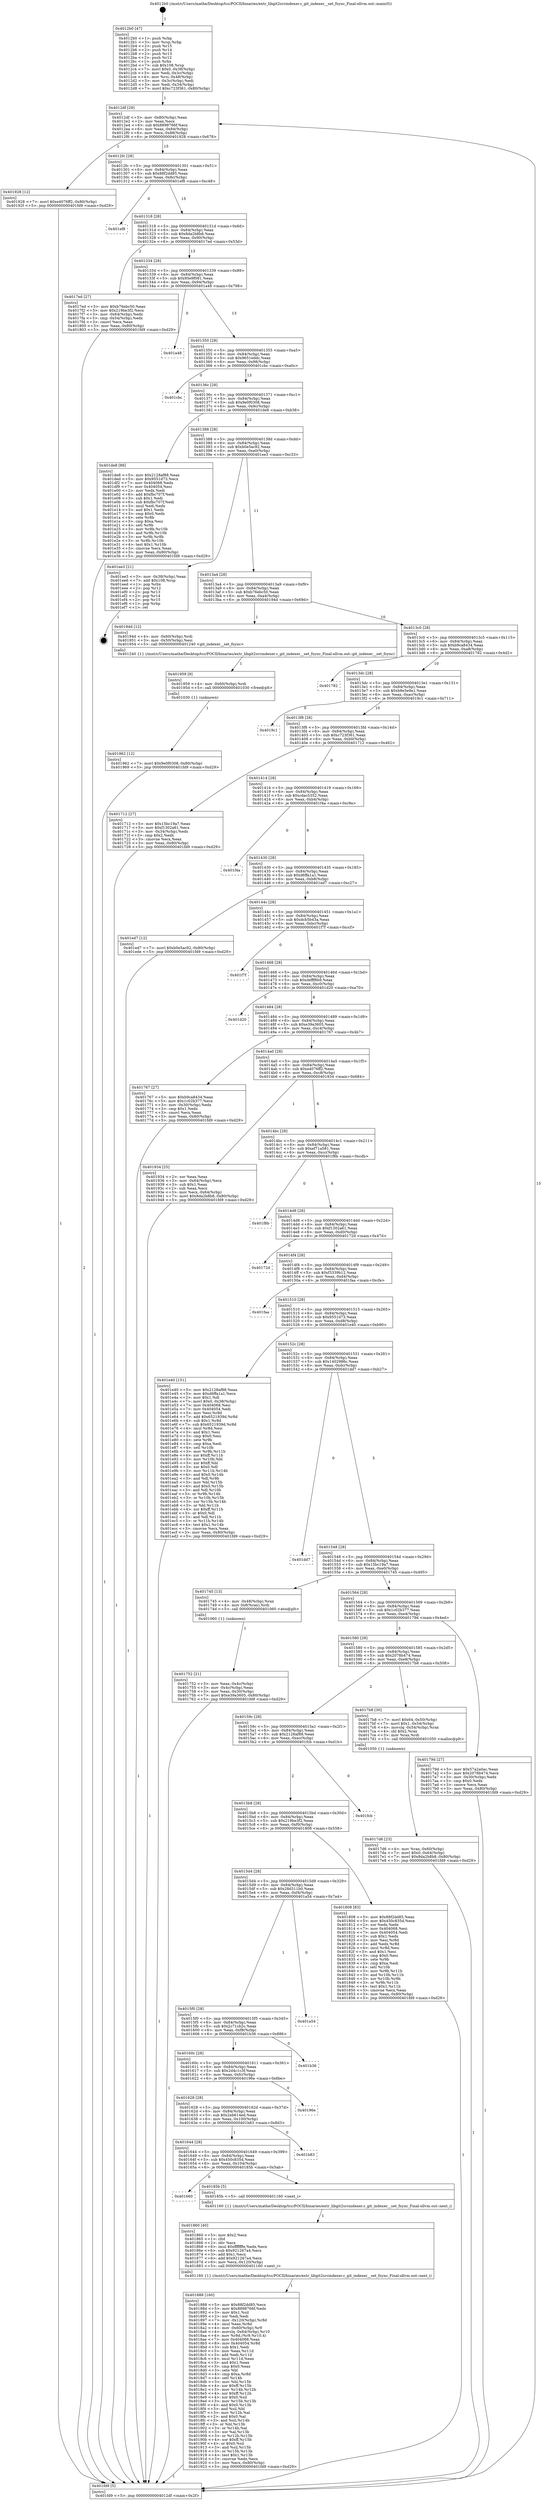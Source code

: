 digraph "0x4012b0" {
  label = "0x4012b0 (/mnt/c/Users/mathe/Desktop/tcc/POCII/binaries/extr_libgit2srcindexer.c_git_indexer__set_fsync_Final-ollvm.out::main(0))"
  labelloc = "t"
  node[shape=record]

  Entry [label="",width=0.3,height=0.3,shape=circle,fillcolor=black,style=filled]
  "0x4012df" [label="{
     0x4012df [29]\l
     | [instrs]\l
     &nbsp;&nbsp;0x4012df \<+3\>: mov -0x80(%rbp),%eax\l
     &nbsp;&nbsp;0x4012e2 \<+2\>: mov %eax,%ecx\l
     &nbsp;&nbsp;0x4012e4 \<+6\>: sub $0x8898766f,%ecx\l
     &nbsp;&nbsp;0x4012ea \<+6\>: mov %eax,-0x84(%rbp)\l
     &nbsp;&nbsp;0x4012f0 \<+6\>: mov %ecx,-0x88(%rbp)\l
     &nbsp;&nbsp;0x4012f6 \<+6\>: je 0000000000401928 \<main+0x678\>\l
  }"]
  "0x401928" [label="{
     0x401928 [12]\l
     | [instrs]\l
     &nbsp;&nbsp;0x401928 \<+7\>: movl $0xe4076ff2,-0x80(%rbp)\l
     &nbsp;&nbsp;0x40192f \<+5\>: jmp 0000000000401fd9 \<main+0xd29\>\l
  }"]
  "0x4012fc" [label="{
     0x4012fc [28]\l
     | [instrs]\l
     &nbsp;&nbsp;0x4012fc \<+5\>: jmp 0000000000401301 \<main+0x51\>\l
     &nbsp;&nbsp;0x401301 \<+6\>: mov -0x84(%rbp),%eax\l
     &nbsp;&nbsp;0x401307 \<+5\>: sub $0x88f2dd85,%eax\l
     &nbsp;&nbsp;0x40130c \<+6\>: mov %eax,-0x8c(%rbp)\l
     &nbsp;&nbsp;0x401312 \<+6\>: je 0000000000401ef8 \<main+0xc48\>\l
  }"]
  Exit [label="",width=0.3,height=0.3,shape=circle,fillcolor=black,style=filled,peripheries=2]
  "0x401ef8" [label="{
     0x401ef8\l
  }", style=dashed]
  "0x401318" [label="{
     0x401318 [28]\l
     | [instrs]\l
     &nbsp;&nbsp;0x401318 \<+5\>: jmp 000000000040131d \<main+0x6d\>\l
     &nbsp;&nbsp;0x40131d \<+6\>: mov -0x84(%rbp),%eax\l
     &nbsp;&nbsp;0x401323 \<+5\>: sub $0x8da2b8b8,%eax\l
     &nbsp;&nbsp;0x401328 \<+6\>: mov %eax,-0x90(%rbp)\l
     &nbsp;&nbsp;0x40132e \<+6\>: je 00000000004017ed \<main+0x53d\>\l
  }"]
  "0x401962" [label="{
     0x401962 [12]\l
     | [instrs]\l
     &nbsp;&nbsp;0x401962 \<+7\>: movl $0x9e0f0308,-0x80(%rbp)\l
     &nbsp;&nbsp;0x401969 \<+5\>: jmp 0000000000401fd9 \<main+0xd29\>\l
  }"]
  "0x4017ed" [label="{
     0x4017ed [27]\l
     | [instrs]\l
     &nbsp;&nbsp;0x4017ed \<+5\>: mov $0xb76ebc50,%eax\l
     &nbsp;&nbsp;0x4017f2 \<+5\>: mov $0x219be3f2,%ecx\l
     &nbsp;&nbsp;0x4017f7 \<+3\>: mov -0x64(%rbp),%edx\l
     &nbsp;&nbsp;0x4017fa \<+3\>: cmp -0x54(%rbp),%edx\l
     &nbsp;&nbsp;0x4017fd \<+3\>: cmovl %ecx,%eax\l
     &nbsp;&nbsp;0x401800 \<+3\>: mov %eax,-0x80(%rbp)\l
     &nbsp;&nbsp;0x401803 \<+5\>: jmp 0000000000401fd9 \<main+0xd29\>\l
  }"]
  "0x401334" [label="{
     0x401334 [28]\l
     | [instrs]\l
     &nbsp;&nbsp;0x401334 \<+5\>: jmp 0000000000401339 \<main+0x89\>\l
     &nbsp;&nbsp;0x401339 \<+6\>: mov -0x84(%rbp),%eax\l
     &nbsp;&nbsp;0x40133f \<+5\>: sub $0x95e9f081,%eax\l
     &nbsp;&nbsp;0x401344 \<+6\>: mov %eax,-0x94(%rbp)\l
     &nbsp;&nbsp;0x40134a \<+6\>: je 0000000000401a48 \<main+0x798\>\l
  }"]
  "0x401959" [label="{
     0x401959 [9]\l
     | [instrs]\l
     &nbsp;&nbsp;0x401959 \<+4\>: mov -0x60(%rbp),%rdi\l
     &nbsp;&nbsp;0x40195d \<+5\>: call 0000000000401030 \<free@plt\>\l
     | [calls]\l
     &nbsp;&nbsp;0x401030 \{1\} (unknown)\l
  }"]
  "0x401a48" [label="{
     0x401a48\l
  }", style=dashed]
  "0x401350" [label="{
     0x401350 [28]\l
     | [instrs]\l
     &nbsp;&nbsp;0x401350 \<+5\>: jmp 0000000000401355 \<main+0xa5\>\l
     &nbsp;&nbsp;0x401355 \<+6\>: mov -0x84(%rbp),%eax\l
     &nbsp;&nbsp;0x40135b \<+5\>: sub $0x9651eddc,%eax\l
     &nbsp;&nbsp;0x401360 \<+6\>: mov %eax,-0x98(%rbp)\l
     &nbsp;&nbsp;0x401366 \<+6\>: je 0000000000401cbc \<main+0xa0c\>\l
  }"]
  "0x401888" [label="{
     0x401888 [160]\l
     | [instrs]\l
     &nbsp;&nbsp;0x401888 \<+5\>: mov $0x88f2dd85,%ecx\l
     &nbsp;&nbsp;0x40188d \<+5\>: mov $0x8898766f,%edx\l
     &nbsp;&nbsp;0x401892 \<+3\>: mov $0x1,%sil\l
     &nbsp;&nbsp;0x401895 \<+2\>: xor %edi,%edi\l
     &nbsp;&nbsp;0x401897 \<+7\>: mov -0x120(%rbp),%r8d\l
     &nbsp;&nbsp;0x40189e \<+4\>: imul %eax,%r8d\l
     &nbsp;&nbsp;0x4018a2 \<+4\>: mov -0x60(%rbp),%r9\l
     &nbsp;&nbsp;0x4018a6 \<+4\>: movslq -0x64(%rbp),%r10\l
     &nbsp;&nbsp;0x4018aa \<+4\>: mov %r8d,(%r9,%r10,4)\l
     &nbsp;&nbsp;0x4018ae \<+7\>: mov 0x404068,%eax\l
     &nbsp;&nbsp;0x4018b5 \<+8\>: mov 0x404054,%r8d\l
     &nbsp;&nbsp;0x4018bd \<+3\>: sub $0x1,%edi\l
     &nbsp;&nbsp;0x4018c0 \<+3\>: mov %eax,%r11d\l
     &nbsp;&nbsp;0x4018c3 \<+3\>: add %edi,%r11d\l
     &nbsp;&nbsp;0x4018c6 \<+4\>: imul %r11d,%eax\l
     &nbsp;&nbsp;0x4018ca \<+3\>: and $0x1,%eax\l
     &nbsp;&nbsp;0x4018cd \<+3\>: cmp $0x0,%eax\l
     &nbsp;&nbsp;0x4018d0 \<+3\>: sete %bl\l
     &nbsp;&nbsp;0x4018d3 \<+4\>: cmp $0xa,%r8d\l
     &nbsp;&nbsp;0x4018d7 \<+4\>: setl %r14b\l
     &nbsp;&nbsp;0x4018db \<+3\>: mov %bl,%r15b\l
     &nbsp;&nbsp;0x4018de \<+4\>: xor $0xff,%r15b\l
     &nbsp;&nbsp;0x4018e2 \<+3\>: mov %r14b,%r12b\l
     &nbsp;&nbsp;0x4018e5 \<+4\>: xor $0xff,%r12b\l
     &nbsp;&nbsp;0x4018e9 \<+4\>: xor $0x0,%sil\l
     &nbsp;&nbsp;0x4018ed \<+3\>: mov %r15b,%r13b\l
     &nbsp;&nbsp;0x4018f0 \<+4\>: and $0x0,%r13b\l
     &nbsp;&nbsp;0x4018f4 \<+3\>: and %sil,%bl\l
     &nbsp;&nbsp;0x4018f7 \<+3\>: mov %r12b,%al\l
     &nbsp;&nbsp;0x4018fa \<+2\>: and $0x0,%al\l
     &nbsp;&nbsp;0x4018fc \<+3\>: and %sil,%r14b\l
     &nbsp;&nbsp;0x4018ff \<+3\>: or %bl,%r13b\l
     &nbsp;&nbsp;0x401902 \<+3\>: or %r14b,%al\l
     &nbsp;&nbsp;0x401905 \<+3\>: xor %al,%r13b\l
     &nbsp;&nbsp;0x401908 \<+3\>: or %r12b,%r15b\l
     &nbsp;&nbsp;0x40190b \<+4\>: xor $0xff,%r15b\l
     &nbsp;&nbsp;0x40190f \<+4\>: or $0x0,%sil\l
     &nbsp;&nbsp;0x401913 \<+3\>: and %sil,%r15b\l
     &nbsp;&nbsp;0x401916 \<+3\>: or %r15b,%r13b\l
     &nbsp;&nbsp;0x401919 \<+4\>: test $0x1,%r13b\l
     &nbsp;&nbsp;0x40191d \<+3\>: cmovne %edx,%ecx\l
     &nbsp;&nbsp;0x401920 \<+3\>: mov %ecx,-0x80(%rbp)\l
     &nbsp;&nbsp;0x401923 \<+5\>: jmp 0000000000401fd9 \<main+0xd29\>\l
  }"]
  "0x401cbc" [label="{
     0x401cbc\l
  }", style=dashed]
  "0x40136c" [label="{
     0x40136c [28]\l
     | [instrs]\l
     &nbsp;&nbsp;0x40136c \<+5\>: jmp 0000000000401371 \<main+0xc1\>\l
     &nbsp;&nbsp;0x401371 \<+6\>: mov -0x84(%rbp),%eax\l
     &nbsp;&nbsp;0x401377 \<+5\>: sub $0x9e0f0308,%eax\l
     &nbsp;&nbsp;0x40137c \<+6\>: mov %eax,-0x9c(%rbp)\l
     &nbsp;&nbsp;0x401382 \<+6\>: je 0000000000401de8 \<main+0xb38\>\l
  }"]
  "0x401860" [label="{
     0x401860 [40]\l
     | [instrs]\l
     &nbsp;&nbsp;0x401860 \<+5\>: mov $0x2,%ecx\l
     &nbsp;&nbsp;0x401865 \<+1\>: cltd\l
     &nbsp;&nbsp;0x401866 \<+2\>: idiv %ecx\l
     &nbsp;&nbsp;0x401868 \<+6\>: imul $0xfffffffe,%edx,%ecx\l
     &nbsp;&nbsp;0x40186e \<+6\>: sub $0x921267a4,%ecx\l
     &nbsp;&nbsp;0x401874 \<+3\>: add $0x1,%ecx\l
     &nbsp;&nbsp;0x401877 \<+6\>: add $0x921267a4,%ecx\l
     &nbsp;&nbsp;0x40187d \<+6\>: mov %ecx,-0x120(%rbp)\l
     &nbsp;&nbsp;0x401883 \<+5\>: call 0000000000401160 \<next_i\>\l
     | [calls]\l
     &nbsp;&nbsp;0x401160 \{1\} (/mnt/c/Users/mathe/Desktop/tcc/POCII/binaries/extr_libgit2srcindexer.c_git_indexer__set_fsync_Final-ollvm.out::next_i)\l
  }"]
  "0x401de8" [label="{
     0x401de8 [88]\l
     | [instrs]\l
     &nbsp;&nbsp;0x401de8 \<+5\>: mov $0x2128af88,%eax\l
     &nbsp;&nbsp;0x401ded \<+5\>: mov $0x9551d73,%ecx\l
     &nbsp;&nbsp;0x401df2 \<+7\>: mov 0x404068,%edx\l
     &nbsp;&nbsp;0x401df9 \<+7\>: mov 0x404054,%esi\l
     &nbsp;&nbsp;0x401e00 \<+2\>: mov %edx,%edi\l
     &nbsp;&nbsp;0x401e02 \<+6\>: add $0xfbc707f,%edi\l
     &nbsp;&nbsp;0x401e08 \<+3\>: sub $0x1,%edi\l
     &nbsp;&nbsp;0x401e0b \<+6\>: sub $0xfbc707f,%edi\l
     &nbsp;&nbsp;0x401e11 \<+3\>: imul %edi,%edx\l
     &nbsp;&nbsp;0x401e14 \<+3\>: and $0x1,%edx\l
     &nbsp;&nbsp;0x401e17 \<+3\>: cmp $0x0,%edx\l
     &nbsp;&nbsp;0x401e1a \<+4\>: sete %r8b\l
     &nbsp;&nbsp;0x401e1e \<+3\>: cmp $0xa,%esi\l
     &nbsp;&nbsp;0x401e21 \<+4\>: setl %r9b\l
     &nbsp;&nbsp;0x401e25 \<+3\>: mov %r8b,%r10b\l
     &nbsp;&nbsp;0x401e28 \<+3\>: and %r9b,%r10b\l
     &nbsp;&nbsp;0x401e2b \<+3\>: xor %r9b,%r8b\l
     &nbsp;&nbsp;0x401e2e \<+3\>: or %r8b,%r10b\l
     &nbsp;&nbsp;0x401e31 \<+4\>: test $0x1,%r10b\l
     &nbsp;&nbsp;0x401e35 \<+3\>: cmovne %ecx,%eax\l
     &nbsp;&nbsp;0x401e38 \<+3\>: mov %eax,-0x80(%rbp)\l
     &nbsp;&nbsp;0x401e3b \<+5\>: jmp 0000000000401fd9 \<main+0xd29\>\l
  }"]
  "0x401388" [label="{
     0x401388 [28]\l
     | [instrs]\l
     &nbsp;&nbsp;0x401388 \<+5\>: jmp 000000000040138d \<main+0xdd\>\l
     &nbsp;&nbsp;0x40138d \<+6\>: mov -0x84(%rbp),%eax\l
     &nbsp;&nbsp;0x401393 \<+5\>: sub $0xb0e5ac92,%eax\l
     &nbsp;&nbsp;0x401398 \<+6\>: mov %eax,-0xa0(%rbp)\l
     &nbsp;&nbsp;0x40139e \<+6\>: je 0000000000401ee3 \<main+0xc33\>\l
  }"]
  "0x401660" [label="{
     0x401660\l
  }", style=dashed]
  "0x401ee3" [label="{
     0x401ee3 [21]\l
     | [instrs]\l
     &nbsp;&nbsp;0x401ee3 \<+3\>: mov -0x38(%rbp),%eax\l
     &nbsp;&nbsp;0x401ee6 \<+7\>: add $0x108,%rsp\l
     &nbsp;&nbsp;0x401eed \<+1\>: pop %rbx\l
     &nbsp;&nbsp;0x401eee \<+2\>: pop %r12\l
     &nbsp;&nbsp;0x401ef0 \<+2\>: pop %r13\l
     &nbsp;&nbsp;0x401ef2 \<+2\>: pop %r14\l
     &nbsp;&nbsp;0x401ef4 \<+2\>: pop %r15\l
     &nbsp;&nbsp;0x401ef6 \<+1\>: pop %rbp\l
     &nbsp;&nbsp;0x401ef7 \<+1\>: ret\l
  }"]
  "0x4013a4" [label="{
     0x4013a4 [28]\l
     | [instrs]\l
     &nbsp;&nbsp;0x4013a4 \<+5\>: jmp 00000000004013a9 \<main+0xf9\>\l
     &nbsp;&nbsp;0x4013a9 \<+6\>: mov -0x84(%rbp),%eax\l
     &nbsp;&nbsp;0x4013af \<+5\>: sub $0xb76ebc50,%eax\l
     &nbsp;&nbsp;0x4013b4 \<+6\>: mov %eax,-0xa4(%rbp)\l
     &nbsp;&nbsp;0x4013ba \<+6\>: je 000000000040194d \<main+0x69d\>\l
  }"]
  "0x40185b" [label="{
     0x40185b [5]\l
     | [instrs]\l
     &nbsp;&nbsp;0x40185b \<+5\>: call 0000000000401160 \<next_i\>\l
     | [calls]\l
     &nbsp;&nbsp;0x401160 \{1\} (/mnt/c/Users/mathe/Desktop/tcc/POCII/binaries/extr_libgit2srcindexer.c_git_indexer__set_fsync_Final-ollvm.out::next_i)\l
  }"]
  "0x40194d" [label="{
     0x40194d [12]\l
     | [instrs]\l
     &nbsp;&nbsp;0x40194d \<+4\>: mov -0x60(%rbp),%rdi\l
     &nbsp;&nbsp;0x401951 \<+3\>: mov -0x50(%rbp),%esi\l
     &nbsp;&nbsp;0x401954 \<+5\>: call 0000000000401240 \<git_indexer__set_fsync\>\l
     | [calls]\l
     &nbsp;&nbsp;0x401240 \{1\} (/mnt/c/Users/mathe/Desktop/tcc/POCII/binaries/extr_libgit2srcindexer.c_git_indexer__set_fsync_Final-ollvm.out::git_indexer__set_fsync)\l
  }"]
  "0x4013c0" [label="{
     0x4013c0 [28]\l
     | [instrs]\l
     &nbsp;&nbsp;0x4013c0 \<+5\>: jmp 00000000004013c5 \<main+0x115\>\l
     &nbsp;&nbsp;0x4013c5 \<+6\>: mov -0x84(%rbp),%eax\l
     &nbsp;&nbsp;0x4013cb \<+5\>: sub $0xb9ca8434,%eax\l
     &nbsp;&nbsp;0x4013d0 \<+6\>: mov %eax,-0xa8(%rbp)\l
     &nbsp;&nbsp;0x4013d6 \<+6\>: je 0000000000401782 \<main+0x4d2\>\l
  }"]
  "0x401644" [label="{
     0x401644 [28]\l
     | [instrs]\l
     &nbsp;&nbsp;0x401644 \<+5\>: jmp 0000000000401649 \<main+0x399\>\l
     &nbsp;&nbsp;0x401649 \<+6\>: mov -0x84(%rbp),%eax\l
     &nbsp;&nbsp;0x40164f \<+5\>: sub $0x450c835d,%eax\l
     &nbsp;&nbsp;0x401654 \<+6\>: mov %eax,-0x104(%rbp)\l
     &nbsp;&nbsp;0x40165a \<+6\>: je 000000000040185b \<main+0x5ab\>\l
  }"]
  "0x401782" [label="{
     0x401782\l
  }", style=dashed]
  "0x4013dc" [label="{
     0x4013dc [28]\l
     | [instrs]\l
     &nbsp;&nbsp;0x4013dc \<+5\>: jmp 00000000004013e1 \<main+0x131\>\l
     &nbsp;&nbsp;0x4013e1 \<+6\>: mov -0x84(%rbp),%eax\l
     &nbsp;&nbsp;0x4013e7 \<+5\>: sub $0xb9e5e9a1,%eax\l
     &nbsp;&nbsp;0x4013ec \<+6\>: mov %eax,-0xac(%rbp)\l
     &nbsp;&nbsp;0x4013f2 \<+6\>: je 00000000004019c1 \<main+0x711\>\l
  }"]
  "0x401b83" [label="{
     0x401b83\l
  }", style=dashed]
  "0x4019c1" [label="{
     0x4019c1\l
  }", style=dashed]
  "0x4013f8" [label="{
     0x4013f8 [28]\l
     | [instrs]\l
     &nbsp;&nbsp;0x4013f8 \<+5\>: jmp 00000000004013fd \<main+0x14d\>\l
     &nbsp;&nbsp;0x4013fd \<+6\>: mov -0x84(%rbp),%eax\l
     &nbsp;&nbsp;0x401403 \<+5\>: sub $0xc723f361,%eax\l
     &nbsp;&nbsp;0x401408 \<+6\>: mov %eax,-0xb0(%rbp)\l
     &nbsp;&nbsp;0x40140e \<+6\>: je 0000000000401712 \<main+0x462\>\l
  }"]
  "0x401628" [label="{
     0x401628 [28]\l
     | [instrs]\l
     &nbsp;&nbsp;0x401628 \<+5\>: jmp 000000000040162d \<main+0x37d\>\l
     &nbsp;&nbsp;0x40162d \<+6\>: mov -0x84(%rbp),%eax\l
     &nbsp;&nbsp;0x401633 \<+5\>: sub $0x2eb614ed,%eax\l
     &nbsp;&nbsp;0x401638 \<+6\>: mov %eax,-0x100(%rbp)\l
     &nbsp;&nbsp;0x40163e \<+6\>: je 0000000000401b83 \<main+0x8d3\>\l
  }"]
  "0x401712" [label="{
     0x401712 [27]\l
     | [instrs]\l
     &nbsp;&nbsp;0x401712 \<+5\>: mov $0x15bc19a7,%eax\l
     &nbsp;&nbsp;0x401717 \<+5\>: mov $0xf1302a61,%ecx\l
     &nbsp;&nbsp;0x40171c \<+3\>: mov -0x34(%rbp),%edx\l
     &nbsp;&nbsp;0x40171f \<+3\>: cmp $0x2,%edx\l
     &nbsp;&nbsp;0x401722 \<+3\>: cmovne %ecx,%eax\l
     &nbsp;&nbsp;0x401725 \<+3\>: mov %eax,-0x80(%rbp)\l
     &nbsp;&nbsp;0x401728 \<+5\>: jmp 0000000000401fd9 \<main+0xd29\>\l
  }"]
  "0x401414" [label="{
     0x401414 [28]\l
     | [instrs]\l
     &nbsp;&nbsp;0x401414 \<+5\>: jmp 0000000000401419 \<main+0x169\>\l
     &nbsp;&nbsp;0x401419 \<+6\>: mov -0x84(%rbp),%eax\l
     &nbsp;&nbsp;0x40141f \<+5\>: sub $0xcdac5352,%eax\l
     &nbsp;&nbsp;0x401424 \<+6\>: mov %eax,-0xb4(%rbp)\l
     &nbsp;&nbsp;0x40142a \<+6\>: je 0000000000401f4a \<main+0xc9a\>\l
  }"]
  "0x401fd9" [label="{
     0x401fd9 [5]\l
     | [instrs]\l
     &nbsp;&nbsp;0x401fd9 \<+5\>: jmp 00000000004012df \<main+0x2f\>\l
  }"]
  "0x4012b0" [label="{
     0x4012b0 [47]\l
     | [instrs]\l
     &nbsp;&nbsp;0x4012b0 \<+1\>: push %rbp\l
     &nbsp;&nbsp;0x4012b1 \<+3\>: mov %rsp,%rbp\l
     &nbsp;&nbsp;0x4012b4 \<+2\>: push %r15\l
     &nbsp;&nbsp;0x4012b6 \<+2\>: push %r14\l
     &nbsp;&nbsp;0x4012b8 \<+2\>: push %r13\l
     &nbsp;&nbsp;0x4012ba \<+2\>: push %r12\l
     &nbsp;&nbsp;0x4012bc \<+1\>: push %rbx\l
     &nbsp;&nbsp;0x4012bd \<+7\>: sub $0x108,%rsp\l
     &nbsp;&nbsp;0x4012c4 \<+7\>: movl $0x0,-0x38(%rbp)\l
     &nbsp;&nbsp;0x4012cb \<+3\>: mov %edi,-0x3c(%rbp)\l
     &nbsp;&nbsp;0x4012ce \<+4\>: mov %rsi,-0x48(%rbp)\l
     &nbsp;&nbsp;0x4012d2 \<+3\>: mov -0x3c(%rbp),%edi\l
     &nbsp;&nbsp;0x4012d5 \<+3\>: mov %edi,-0x34(%rbp)\l
     &nbsp;&nbsp;0x4012d8 \<+7\>: movl $0xc723f361,-0x80(%rbp)\l
  }"]
  "0x40196e" [label="{
     0x40196e\l
  }", style=dashed]
  "0x401f4a" [label="{
     0x401f4a\l
  }", style=dashed]
  "0x401430" [label="{
     0x401430 [28]\l
     | [instrs]\l
     &nbsp;&nbsp;0x401430 \<+5\>: jmp 0000000000401435 \<main+0x185\>\l
     &nbsp;&nbsp;0x401435 \<+6\>: mov -0x84(%rbp),%eax\l
     &nbsp;&nbsp;0x40143b \<+5\>: sub $0xd6ffa1a1,%eax\l
     &nbsp;&nbsp;0x401440 \<+6\>: mov %eax,-0xb8(%rbp)\l
     &nbsp;&nbsp;0x401446 \<+6\>: je 0000000000401ed7 \<main+0xc27\>\l
  }"]
  "0x40160c" [label="{
     0x40160c [28]\l
     | [instrs]\l
     &nbsp;&nbsp;0x40160c \<+5\>: jmp 0000000000401611 \<main+0x361\>\l
     &nbsp;&nbsp;0x401611 \<+6\>: mov -0x84(%rbp),%eax\l
     &nbsp;&nbsp;0x401617 \<+5\>: sub $0x2d4c1c3f,%eax\l
     &nbsp;&nbsp;0x40161c \<+6\>: mov %eax,-0xfc(%rbp)\l
     &nbsp;&nbsp;0x401622 \<+6\>: je 000000000040196e \<main+0x6be\>\l
  }"]
  "0x401ed7" [label="{
     0x401ed7 [12]\l
     | [instrs]\l
     &nbsp;&nbsp;0x401ed7 \<+7\>: movl $0xb0e5ac92,-0x80(%rbp)\l
     &nbsp;&nbsp;0x401ede \<+5\>: jmp 0000000000401fd9 \<main+0xd29\>\l
  }"]
  "0x40144c" [label="{
     0x40144c [28]\l
     | [instrs]\l
     &nbsp;&nbsp;0x40144c \<+5\>: jmp 0000000000401451 \<main+0x1a1\>\l
     &nbsp;&nbsp;0x401451 \<+6\>: mov -0x84(%rbp),%eax\l
     &nbsp;&nbsp;0x401457 \<+5\>: sub $0xdcb5b43a,%eax\l
     &nbsp;&nbsp;0x40145c \<+6\>: mov %eax,-0xbc(%rbp)\l
     &nbsp;&nbsp;0x401462 \<+6\>: je 0000000000401f7f \<main+0xccf\>\l
  }"]
  "0x401b36" [label="{
     0x401b36\l
  }", style=dashed]
  "0x401f7f" [label="{
     0x401f7f\l
  }", style=dashed]
  "0x401468" [label="{
     0x401468 [28]\l
     | [instrs]\l
     &nbsp;&nbsp;0x401468 \<+5\>: jmp 000000000040146d \<main+0x1bd\>\l
     &nbsp;&nbsp;0x40146d \<+6\>: mov -0x84(%rbp),%eax\l
     &nbsp;&nbsp;0x401473 \<+5\>: sub $0xdefff8b9,%eax\l
     &nbsp;&nbsp;0x401478 \<+6\>: mov %eax,-0xc0(%rbp)\l
     &nbsp;&nbsp;0x40147e \<+6\>: je 0000000000401d20 \<main+0xa70\>\l
  }"]
  "0x4015f0" [label="{
     0x4015f0 [28]\l
     | [instrs]\l
     &nbsp;&nbsp;0x4015f0 \<+5\>: jmp 00000000004015f5 \<main+0x345\>\l
     &nbsp;&nbsp;0x4015f5 \<+6\>: mov -0x84(%rbp),%eax\l
     &nbsp;&nbsp;0x4015fb \<+5\>: sub $0x2c71cb2c,%eax\l
     &nbsp;&nbsp;0x401600 \<+6\>: mov %eax,-0xf8(%rbp)\l
     &nbsp;&nbsp;0x401606 \<+6\>: je 0000000000401b36 \<main+0x886\>\l
  }"]
  "0x401d20" [label="{
     0x401d20\l
  }", style=dashed]
  "0x401484" [label="{
     0x401484 [28]\l
     | [instrs]\l
     &nbsp;&nbsp;0x401484 \<+5\>: jmp 0000000000401489 \<main+0x1d9\>\l
     &nbsp;&nbsp;0x401489 \<+6\>: mov -0x84(%rbp),%eax\l
     &nbsp;&nbsp;0x40148f \<+5\>: sub $0xe39a3605,%eax\l
     &nbsp;&nbsp;0x401494 \<+6\>: mov %eax,-0xc4(%rbp)\l
     &nbsp;&nbsp;0x40149a \<+6\>: je 0000000000401767 \<main+0x4b7\>\l
  }"]
  "0x401a54" [label="{
     0x401a54\l
  }", style=dashed]
  "0x401767" [label="{
     0x401767 [27]\l
     | [instrs]\l
     &nbsp;&nbsp;0x401767 \<+5\>: mov $0xb9ca8434,%eax\l
     &nbsp;&nbsp;0x40176c \<+5\>: mov $0x1c02b377,%ecx\l
     &nbsp;&nbsp;0x401771 \<+3\>: mov -0x30(%rbp),%edx\l
     &nbsp;&nbsp;0x401774 \<+3\>: cmp $0x1,%edx\l
     &nbsp;&nbsp;0x401777 \<+3\>: cmovl %ecx,%eax\l
     &nbsp;&nbsp;0x40177a \<+3\>: mov %eax,-0x80(%rbp)\l
     &nbsp;&nbsp;0x40177d \<+5\>: jmp 0000000000401fd9 \<main+0xd29\>\l
  }"]
  "0x4014a0" [label="{
     0x4014a0 [28]\l
     | [instrs]\l
     &nbsp;&nbsp;0x4014a0 \<+5\>: jmp 00000000004014a5 \<main+0x1f5\>\l
     &nbsp;&nbsp;0x4014a5 \<+6\>: mov -0x84(%rbp),%eax\l
     &nbsp;&nbsp;0x4014ab \<+5\>: sub $0xe4076ff2,%eax\l
     &nbsp;&nbsp;0x4014b0 \<+6\>: mov %eax,-0xc8(%rbp)\l
     &nbsp;&nbsp;0x4014b6 \<+6\>: je 0000000000401934 \<main+0x684\>\l
  }"]
  "0x4015d4" [label="{
     0x4015d4 [28]\l
     | [instrs]\l
     &nbsp;&nbsp;0x4015d4 \<+5\>: jmp 00000000004015d9 \<main+0x329\>\l
     &nbsp;&nbsp;0x4015d9 \<+6\>: mov -0x84(%rbp),%eax\l
     &nbsp;&nbsp;0x4015df \<+5\>: sub $0x28d311b0,%eax\l
     &nbsp;&nbsp;0x4015e4 \<+6\>: mov %eax,-0xf4(%rbp)\l
     &nbsp;&nbsp;0x4015ea \<+6\>: je 0000000000401a54 \<main+0x7a4\>\l
  }"]
  "0x401934" [label="{
     0x401934 [25]\l
     | [instrs]\l
     &nbsp;&nbsp;0x401934 \<+2\>: xor %eax,%eax\l
     &nbsp;&nbsp;0x401936 \<+3\>: mov -0x64(%rbp),%ecx\l
     &nbsp;&nbsp;0x401939 \<+3\>: sub $0x1,%eax\l
     &nbsp;&nbsp;0x40193c \<+2\>: sub %eax,%ecx\l
     &nbsp;&nbsp;0x40193e \<+3\>: mov %ecx,-0x64(%rbp)\l
     &nbsp;&nbsp;0x401941 \<+7\>: movl $0x8da2b8b8,-0x80(%rbp)\l
     &nbsp;&nbsp;0x401948 \<+5\>: jmp 0000000000401fd9 \<main+0xd29\>\l
  }"]
  "0x4014bc" [label="{
     0x4014bc [28]\l
     | [instrs]\l
     &nbsp;&nbsp;0x4014bc \<+5\>: jmp 00000000004014c1 \<main+0x211\>\l
     &nbsp;&nbsp;0x4014c1 \<+6\>: mov -0x84(%rbp),%eax\l
     &nbsp;&nbsp;0x4014c7 \<+5\>: sub $0xef71a581,%eax\l
     &nbsp;&nbsp;0x4014cc \<+6\>: mov %eax,-0xcc(%rbp)\l
     &nbsp;&nbsp;0x4014d2 \<+6\>: je 0000000000401f8b \<main+0xcdb\>\l
  }"]
  "0x401808" [label="{
     0x401808 [83]\l
     | [instrs]\l
     &nbsp;&nbsp;0x401808 \<+5\>: mov $0x88f2dd85,%eax\l
     &nbsp;&nbsp;0x40180d \<+5\>: mov $0x450c835d,%ecx\l
     &nbsp;&nbsp;0x401812 \<+2\>: xor %edx,%edx\l
     &nbsp;&nbsp;0x401814 \<+7\>: mov 0x404068,%esi\l
     &nbsp;&nbsp;0x40181b \<+7\>: mov 0x404054,%edi\l
     &nbsp;&nbsp;0x401822 \<+3\>: sub $0x1,%edx\l
     &nbsp;&nbsp;0x401825 \<+3\>: mov %esi,%r8d\l
     &nbsp;&nbsp;0x401828 \<+3\>: add %edx,%r8d\l
     &nbsp;&nbsp;0x40182b \<+4\>: imul %r8d,%esi\l
     &nbsp;&nbsp;0x40182f \<+3\>: and $0x1,%esi\l
     &nbsp;&nbsp;0x401832 \<+3\>: cmp $0x0,%esi\l
     &nbsp;&nbsp;0x401835 \<+4\>: sete %r9b\l
     &nbsp;&nbsp;0x401839 \<+3\>: cmp $0xa,%edi\l
     &nbsp;&nbsp;0x40183c \<+4\>: setl %r10b\l
     &nbsp;&nbsp;0x401840 \<+3\>: mov %r9b,%r11b\l
     &nbsp;&nbsp;0x401843 \<+3\>: and %r10b,%r11b\l
     &nbsp;&nbsp;0x401846 \<+3\>: xor %r10b,%r9b\l
     &nbsp;&nbsp;0x401849 \<+3\>: or %r9b,%r11b\l
     &nbsp;&nbsp;0x40184c \<+4\>: test $0x1,%r11b\l
     &nbsp;&nbsp;0x401850 \<+3\>: cmovne %ecx,%eax\l
     &nbsp;&nbsp;0x401853 \<+3\>: mov %eax,-0x80(%rbp)\l
     &nbsp;&nbsp;0x401856 \<+5\>: jmp 0000000000401fd9 \<main+0xd29\>\l
  }"]
  "0x401f8b" [label="{
     0x401f8b\l
  }", style=dashed]
  "0x4014d8" [label="{
     0x4014d8 [28]\l
     | [instrs]\l
     &nbsp;&nbsp;0x4014d8 \<+5\>: jmp 00000000004014dd \<main+0x22d\>\l
     &nbsp;&nbsp;0x4014dd \<+6\>: mov -0x84(%rbp),%eax\l
     &nbsp;&nbsp;0x4014e3 \<+5\>: sub $0xf1302a61,%eax\l
     &nbsp;&nbsp;0x4014e8 \<+6\>: mov %eax,-0xd0(%rbp)\l
     &nbsp;&nbsp;0x4014ee \<+6\>: je 000000000040172d \<main+0x47d\>\l
  }"]
  "0x4015b8" [label="{
     0x4015b8 [28]\l
     | [instrs]\l
     &nbsp;&nbsp;0x4015b8 \<+5\>: jmp 00000000004015bd \<main+0x30d\>\l
     &nbsp;&nbsp;0x4015bd \<+6\>: mov -0x84(%rbp),%eax\l
     &nbsp;&nbsp;0x4015c3 \<+5\>: sub $0x219be3f2,%eax\l
     &nbsp;&nbsp;0x4015c8 \<+6\>: mov %eax,-0xf0(%rbp)\l
     &nbsp;&nbsp;0x4015ce \<+6\>: je 0000000000401808 \<main+0x558\>\l
  }"]
  "0x40172d" [label="{
     0x40172d\l
  }", style=dashed]
  "0x4014f4" [label="{
     0x4014f4 [28]\l
     | [instrs]\l
     &nbsp;&nbsp;0x4014f4 \<+5\>: jmp 00000000004014f9 \<main+0x249\>\l
     &nbsp;&nbsp;0x4014f9 \<+6\>: mov -0x84(%rbp),%eax\l
     &nbsp;&nbsp;0x4014ff \<+5\>: sub $0xf3339b12,%eax\l
     &nbsp;&nbsp;0x401504 \<+6\>: mov %eax,-0xd4(%rbp)\l
     &nbsp;&nbsp;0x40150a \<+6\>: je 0000000000401faa \<main+0xcfa\>\l
  }"]
  "0x401fcb" [label="{
     0x401fcb\l
  }", style=dashed]
  "0x401faa" [label="{
     0x401faa\l
  }", style=dashed]
  "0x401510" [label="{
     0x401510 [28]\l
     | [instrs]\l
     &nbsp;&nbsp;0x401510 \<+5\>: jmp 0000000000401515 \<main+0x265\>\l
     &nbsp;&nbsp;0x401515 \<+6\>: mov -0x84(%rbp),%eax\l
     &nbsp;&nbsp;0x40151b \<+5\>: sub $0x9551d73,%eax\l
     &nbsp;&nbsp;0x401520 \<+6\>: mov %eax,-0xd8(%rbp)\l
     &nbsp;&nbsp;0x401526 \<+6\>: je 0000000000401e40 \<main+0xb90\>\l
  }"]
  "0x4017d6" [label="{
     0x4017d6 [23]\l
     | [instrs]\l
     &nbsp;&nbsp;0x4017d6 \<+4\>: mov %rax,-0x60(%rbp)\l
     &nbsp;&nbsp;0x4017da \<+7\>: movl $0x0,-0x64(%rbp)\l
     &nbsp;&nbsp;0x4017e1 \<+7\>: movl $0x8da2b8b8,-0x80(%rbp)\l
     &nbsp;&nbsp;0x4017e8 \<+5\>: jmp 0000000000401fd9 \<main+0xd29\>\l
  }"]
  "0x401e40" [label="{
     0x401e40 [151]\l
     | [instrs]\l
     &nbsp;&nbsp;0x401e40 \<+5\>: mov $0x2128af88,%eax\l
     &nbsp;&nbsp;0x401e45 \<+5\>: mov $0xd6ffa1a1,%ecx\l
     &nbsp;&nbsp;0x401e4a \<+2\>: mov $0x1,%dl\l
     &nbsp;&nbsp;0x401e4c \<+7\>: movl $0x0,-0x38(%rbp)\l
     &nbsp;&nbsp;0x401e53 \<+7\>: mov 0x404068,%esi\l
     &nbsp;&nbsp;0x401e5a \<+7\>: mov 0x404054,%edi\l
     &nbsp;&nbsp;0x401e61 \<+3\>: mov %esi,%r8d\l
     &nbsp;&nbsp;0x401e64 \<+7\>: add $0x6521939d,%r8d\l
     &nbsp;&nbsp;0x401e6b \<+4\>: sub $0x1,%r8d\l
     &nbsp;&nbsp;0x401e6f \<+7\>: sub $0x6521939d,%r8d\l
     &nbsp;&nbsp;0x401e76 \<+4\>: imul %r8d,%esi\l
     &nbsp;&nbsp;0x401e7a \<+3\>: and $0x1,%esi\l
     &nbsp;&nbsp;0x401e7d \<+3\>: cmp $0x0,%esi\l
     &nbsp;&nbsp;0x401e80 \<+4\>: sete %r9b\l
     &nbsp;&nbsp;0x401e84 \<+3\>: cmp $0xa,%edi\l
     &nbsp;&nbsp;0x401e87 \<+4\>: setl %r10b\l
     &nbsp;&nbsp;0x401e8b \<+3\>: mov %r9b,%r11b\l
     &nbsp;&nbsp;0x401e8e \<+4\>: xor $0xff,%r11b\l
     &nbsp;&nbsp;0x401e92 \<+3\>: mov %r10b,%bl\l
     &nbsp;&nbsp;0x401e95 \<+3\>: xor $0xff,%bl\l
     &nbsp;&nbsp;0x401e98 \<+3\>: xor $0x0,%dl\l
     &nbsp;&nbsp;0x401e9b \<+3\>: mov %r11b,%r14b\l
     &nbsp;&nbsp;0x401e9e \<+4\>: and $0x0,%r14b\l
     &nbsp;&nbsp;0x401ea2 \<+3\>: and %dl,%r9b\l
     &nbsp;&nbsp;0x401ea5 \<+3\>: mov %bl,%r15b\l
     &nbsp;&nbsp;0x401ea8 \<+4\>: and $0x0,%r15b\l
     &nbsp;&nbsp;0x401eac \<+3\>: and %dl,%r10b\l
     &nbsp;&nbsp;0x401eaf \<+3\>: or %r9b,%r14b\l
     &nbsp;&nbsp;0x401eb2 \<+3\>: or %r10b,%r15b\l
     &nbsp;&nbsp;0x401eb5 \<+3\>: xor %r15b,%r14b\l
     &nbsp;&nbsp;0x401eb8 \<+3\>: or %bl,%r11b\l
     &nbsp;&nbsp;0x401ebb \<+4\>: xor $0xff,%r11b\l
     &nbsp;&nbsp;0x401ebf \<+3\>: or $0x0,%dl\l
     &nbsp;&nbsp;0x401ec2 \<+3\>: and %dl,%r11b\l
     &nbsp;&nbsp;0x401ec5 \<+3\>: or %r11b,%r14b\l
     &nbsp;&nbsp;0x401ec8 \<+4\>: test $0x1,%r14b\l
     &nbsp;&nbsp;0x401ecc \<+3\>: cmovne %ecx,%eax\l
     &nbsp;&nbsp;0x401ecf \<+3\>: mov %eax,-0x80(%rbp)\l
     &nbsp;&nbsp;0x401ed2 \<+5\>: jmp 0000000000401fd9 \<main+0xd29\>\l
  }"]
  "0x40152c" [label="{
     0x40152c [28]\l
     | [instrs]\l
     &nbsp;&nbsp;0x40152c \<+5\>: jmp 0000000000401531 \<main+0x281\>\l
     &nbsp;&nbsp;0x401531 \<+6\>: mov -0x84(%rbp),%eax\l
     &nbsp;&nbsp;0x401537 \<+5\>: sub $0x1402986c,%eax\l
     &nbsp;&nbsp;0x40153c \<+6\>: mov %eax,-0xdc(%rbp)\l
     &nbsp;&nbsp;0x401542 \<+6\>: je 0000000000401dd7 \<main+0xb27\>\l
  }"]
  "0x40159c" [label="{
     0x40159c [28]\l
     | [instrs]\l
     &nbsp;&nbsp;0x40159c \<+5\>: jmp 00000000004015a1 \<main+0x2f1\>\l
     &nbsp;&nbsp;0x4015a1 \<+6\>: mov -0x84(%rbp),%eax\l
     &nbsp;&nbsp;0x4015a7 \<+5\>: sub $0x2128af88,%eax\l
     &nbsp;&nbsp;0x4015ac \<+6\>: mov %eax,-0xec(%rbp)\l
     &nbsp;&nbsp;0x4015b2 \<+6\>: je 0000000000401fcb \<main+0xd1b\>\l
  }"]
  "0x401dd7" [label="{
     0x401dd7\l
  }", style=dashed]
  "0x401548" [label="{
     0x401548 [28]\l
     | [instrs]\l
     &nbsp;&nbsp;0x401548 \<+5\>: jmp 000000000040154d \<main+0x29d\>\l
     &nbsp;&nbsp;0x40154d \<+6\>: mov -0x84(%rbp),%eax\l
     &nbsp;&nbsp;0x401553 \<+5\>: sub $0x15bc19a7,%eax\l
     &nbsp;&nbsp;0x401558 \<+6\>: mov %eax,-0xe0(%rbp)\l
     &nbsp;&nbsp;0x40155e \<+6\>: je 0000000000401745 \<main+0x495\>\l
  }"]
  "0x4017b8" [label="{
     0x4017b8 [30]\l
     | [instrs]\l
     &nbsp;&nbsp;0x4017b8 \<+7\>: movl $0x64,-0x50(%rbp)\l
     &nbsp;&nbsp;0x4017bf \<+7\>: movl $0x1,-0x54(%rbp)\l
     &nbsp;&nbsp;0x4017c6 \<+4\>: movslq -0x54(%rbp),%rax\l
     &nbsp;&nbsp;0x4017ca \<+4\>: shl $0x2,%rax\l
     &nbsp;&nbsp;0x4017ce \<+3\>: mov %rax,%rdi\l
     &nbsp;&nbsp;0x4017d1 \<+5\>: call 0000000000401050 \<malloc@plt\>\l
     | [calls]\l
     &nbsp;&nbsp;0x401050 \{1\} (unknown)\l
  }"]
  "0x401745" [label="{
     0x401745 [13]\l
     | [instrs]\l
     &nbsp;&nbsp;0x401745 \<+4\>: mov -0x48(%rbp),%rax\l
     &nbsp;&nbsp;0x401749 \<+4\>: mov 0x8(%rax),%rdi\l
     &nbsp;&nbsp;0x40174d \<+5\>: call 0000000000401060 \<atoi@plt\>\l
     | [calls]\l
     &nbsp;&nbsp;0x401060 \{1\} (unknown)\l
  }"]
  "0x401564" [label="{
     0x401564 [28]\l
     | [instrs]\l
     &nbsp;&nbsp;0x401564 \<+5\>: jmp 0000000000401569 \<main+0x2b9\>\l
     &nbsp;&nbsp;0x401569 \<+6\>: mov -0x84(%rbp),%eax\l
     &nbsp;&nbsp;0x40156f \<+5\>: sub $0x1c02b377,%eax\l
     &nbsp;&nbsp;0x401574 \<+6\>: mov %eax,-0xe4(%rbp)\l
     &nbsp;&nbsp;0x40157a \<+6\>: je 000000000040179d \<main+0x4ed\>\l
  }"]
  "0x401752" [label="{
     0x401752 [21]\l
     | [instrs]\l
     &nbsp;&nbsp;0x401752 \<+3\>: mov %eax,-0x4c(%rbp)\l
     &nbsp;&nbsp;0x401755 \<+3\>: mov -0x4c(%rbp),%eax\l
     &nbsp;&nbsp;0x401758 \<+3\>: mov %eax,-0x30(%rbp)\l
     &nbsp;&nbsp;0x40175b \<+7\>: movl $0xe39a3605,-0x80(%rbp)\l
     &nbsp;&nbsp;0x401762 \<+5\>: jmp 0000000000401fd9 \<main+0xd29\>\l
  }"]
  "0x401580" [label="{
     0x401580 [28]\l
     | [instrs]\l
     &nbsp;&nbsp;0x401580 \<+5\>: jmp 0000000000401585 \<main+0x2d5\>\l
     &nbsp;&nbsp;0x401585 \<+6\>: mov -0x84(%rbp),%eax\l
     &nbsp;&nbsp;0x40158b \<+5\>: sub $0x2078b474,%eax\l
     &nbsp;&nbsp;0x401590 \<+6\>: mov %eax,-0xe8(%rbp)\l
     &nbsp;&nbsp;0x401596 \<+6\>: je 00000000004017b8 \<main+0x508\>\l
  }"]
  "0x40179d" [label="{
     0x40179d [27]\l
     | [instrs]\l
     &nbsp;&nbsp;0x40179d \<+5\>: mov $0x57a2a0ac,%eax\l
     &nbsp;&nbsp;0x4017a2 \<+5\>: mov $0x2078b474,%ecx\l
     &nbsp;&nbsp;0x4017a7 \<+3\>: mov -0x30(%rbp),%edx\l
     &nbsp;&nbsp;0x4017aa \<+3\>: cmp $0x0,%edx\l
     &nbsp;&nbsp;0x4017ad \<+3\>: cmove %ecx,%eax\l
     &nbsp;&nbsp;0x4017b0 \<+3\>: mov %eax,-0x80(%rbp)\l
     &nbsp;&nbsp;0x4017b3 \<+5\>: jmp 0000000000401fd9 \<main+0xd29\>\l
  }"]
  Entry -> "0x4012b0" [label=" 1"]
  "0x4012df" -> "0x401928" [label=" 1"]
  "0x4012df" -> "0x4012fc" [label=" 15"]
  "0x401ee3" -> Exit [label=" 1"]
  "0x4012fc" -> "0x401ef8" [label=" 0"]
  "0x4012fc" -> "0x401318" [label=" 15"]
  "0x401ed7" -> "0x401fd9" [label=" 1"]
  "0x401318" -> "0x4017ed" [label=" 2"]
  "0x401318" -> "0x401334" [label=" 13"]
  "0x401e40" -> "0x401fd9" [label=" 1"]
  "0x401334" -> "0x401a48" [label=" 0"]
  "0x401334" -> "0x401350" [label=" 13"]
  "0x401de8" -> "0x401fd9" [label=" 1"]
  "0x401350" -> "0x401cbc" [label=" 0"]
  "0x401350" -> "0x40136c" [label=" 13"]
  "0x401962" -> "0x401fd9" [label=" 1"]
  "0x40136c" -> "0x401de8" [label=" 1"]
  "0x40136c" -> "0x401388" [label=" 12"]
  "0x401959" -> "0x401962" [label=" 1"]
  "0x401388" -> "0x401ee3" [label=" 1"]
  "0x401388" -> "0x4013a4" [label=" 11"]
  "0x40194d" -> "0x401959" [label=" 1"]
  "0x4013a4" -> "0x40194d" [label=" 1"]
  "0x4013a4" -> "0x4013c0" [label=" 10"]
  "0x401934" -> "0x401fd9" [label=" 1"]
  "0x4013c0" -> "0x401782" [label=" 0"]
  "0x4013c0" -> "0x4013dc" [label=" 10"]
  "0x401888" -> "0x401fd9" [label=" 1"]
  "0x4013dc" -> "0x4019c1" [label=" 0"]
  "0x4013dc" -> "0x4013f8" [label=" 10"]
  "0x401860" -> "0x401888" [label=" 1"]
  "0x4013f8" -> "0x401712" [label=" 1"]
  "0x4013f8" -> "0x401414" [label=" 9"]
  "0x401712" -> "0x401fd9" [label=" 1"]
  "0x4012b0" -> "0x4012df" [label=" 1"]
  "0x401fd9" -> "0x4012df" [label=" 15"]
  "0x401644" -> "0x401660" [label=" 0"]
  "0x401414" -> "0x401f4a" [label=" 0"]
  "0x401414" -> "0x401430" [label=" 9"]
  "0x401644" -> "0x40185b" [label=" 1"]
  "0x401430" -> "0x401ed7" [label=" 1"]
  "0x401430" -> "0x40144c" [label=" 8"]
  "0x401628" -> "0x401644" [label=" 1"]
  "0x40144c" -> "0x401f7f" [label=" 0"]
  "0x40144c" -> "0x401468" [label=" 8"]
  "0x401628" -> "0x401b83" [label=" 0"]
  "0x401468" -> "0x401d20" [label=" 0"]
  "0x401468" -> "0x401484" [label=" 8"]
  "0x40160c" -> "0x401628" [label=" 1"]
  "0x401484" -> "0x401767" [label=" 1"]
  "0x401484" -> "0x4014a0" [label=" 7"]
  "0x40160c" -> "0x40196e" [label=" 0"]
  "0x4014a0" -> "0x401934" [label=" 1"]
  "0x4014a0" -> "0x4014bc" [label=" 6"]
  "0x4015f0" -> "0x40160c" [label=" 1"]
  "0x4014bc" -> "0x401f8b" [label=" 0"]
  "0x4014bc" -> "0x4014d8" [label=" 6"]
  "0x4015f0" -> "0x401b36" [label=" 0"]
  "0x4014d8" -> "0x40172d" [label=" 0"]
  "0x4014d8" -> "0x4014f4" [label=" 6"]
  "0x4015d4" -> "0x4015f0" [label=" 1"]
  "0x4014f4" -> "0x401faa" [label=" 0"]
  "0x4014f4" -> "0x401510" [label=" 6"]
  "0x4015d4" -> "0x401a54" [label=" 0"]
  "0x401510" -> "0x401e40" [label=" 1"]
  "0x401510" -> "0x40152c" [label=" 5"]
  "0x401808" -> "0x401fd9" [label=" 1"]
  "0x40152c" -> "0x401dd7" [label=" 0"]
  "0x40152c" -> "0x401548" [label=" 5"]
  "0x4015b8" -> "0x4015d4" [label=" 1"]
  "0x401548" -> "0x401745" [label=" 1"]
  "0x401548" -> "0x401564" [label=" 4"]
  "0x401745" -> "0x401752" [label=" 1"]
  "0x401752" -> "0x401fd9" [label=" 1"]
  "0x401767" -> "0x401fd9" [label=" 1"]
  "0x4015b8" -> "0x401808" [label=" 1"]
  "0x401564" -> "0x40179d" [label=" 1"]
  "0x401564" -> "0x401580" [label=" 3"]
  "0x40179d" -> "0x401fd9" [label=" 1"]
  "0x40185b" -> "0x401860" [label=" 1"]
  "0x401580" -> "0x4017b8" [label=" 1"]
  "0x401580" -> "0x40159c" [label=" 2"]
  "0x4017b8" -> "0x4017d6" [label=" 1"]
  "0x4017d6" -> "0x401fd9" [label=" 1"]
  "0x4017ed" -> "0x401fd9" [label=" 2"]
  "0x401928" -> "0x401fd9" [label=" 1"]
  "0x40159c" -> "0x401fcb" [label=" 0"]
  "0x40159c" -> "0x4015b8" [label=" 2"]
}
